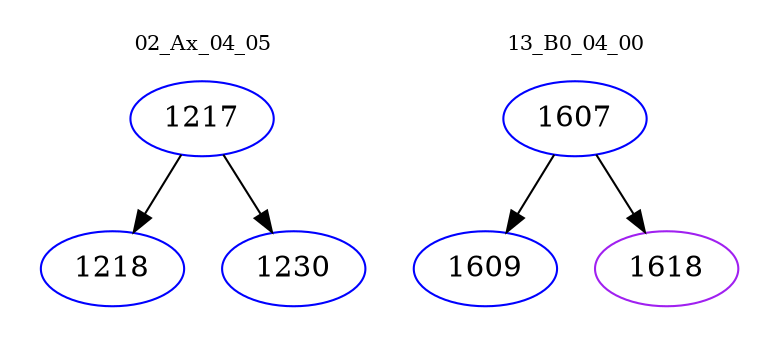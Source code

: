 digraph{
subgraph cluster_0 {
color = white
label = "02_Ax_04_05";
fontsize=10;
T0_1217 [label="1217", color="blue"]
T0_1217 -> T0_1218 [color="black"]
T0_1218 [label="1218", color="blue"]
T0_1217 -> T0_1230 [color="black"]
T0_1230 [label="1230", color="blue"]
}
subgraph cluster_1 {
color = white
label = "13_B0_04_00";
fontsize=10;
T1_1607 [label="1607", color="blue"]
T1_1607 -> T1_1609 [color="black"]
T1_1609 [label="1609", color="blue"]
T1_1607 -> T1_1618 [color="black"]
T1_1618 [label="1618", color="purple"]
}
}
